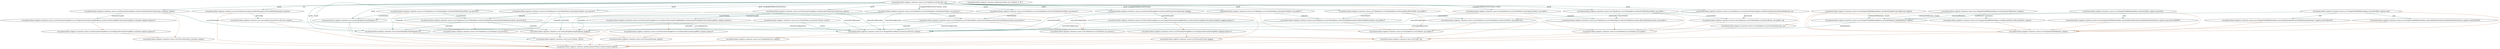 strict digraph {
    Resource0 [label="urn:pulumi:demo-registry::teastore::awsx:x:ec2:Vpc::vpc"];
    Resource0 -> Resource1 [color = "#AA6639"];
    Resource2 [label="urn:pulumi:demo-registry::teastore::awsx:x:ec2:Vpc$awsx:x:ec2:Subnet$aws:ec2/subnet:Subnet::vpc-public-1"];
    Resource2 -> Resource3 [color = "#AA6639"];
    Resource2 -> Resource4 [color = "#246C60", label = "subnetId"];
    Resource2 -> Resource5 [color = "#246C60", label = "networkConfiguration"];
    Resource6 [label="urn:pulumi:demo-registry::teastore::awsx:x:ec2:Vpc$awsx:x:ec2:Subnet$aws:ec2/routeTable:RouteTable::vpc-private-1"];
    Resource6 -> Resource7 [color = "#246C60", label = "routeTableIds"];
    Resource6 -> Resource8 [color = "#AA6639"];
    Resource6 -> Resource9 [color = "#246C60", label = "routeTableId"];
    Resource9 [label="urn:pulumi:demo-registry::teastore::awsx:x:ec2:Vpc$awsx:x:ec2:Subnet$aws:ec2/routeTableAssociation:RouteTableAssociation::vpc-private-1"];
    Resource9 -> Resource10 [color = "#246C60", label = "subnetIds"];
    Resource9 -> Resource11 [color = "#246C60", label = "subnetIds"];
    Resource9 -> Resource8 [color = "#AA6639"];
    Resource9 -> Resource5 [color = "#246C60", label = "networkConfiguration"];
    Resource4 [label="urn:pulumi:demo-registry::teastore::awsx:x:ec2:Vpc$awsx:x:ec2:Subnet$aws:ec2/routeTableAssociation:RouteTableAssociation::vpc-public-1"];
    Resource4 -> Resource3 [color = "#AA6639"];
    Resource4 -> Resource5 [color = "#246C60", label = "networkConfiguration"];
    Resource12 [label="urn:pulumi:demo-registry::teastore::awsx:x:ec2:SecurityGroup$awsx:x:ec2:EgressSecurityGroupRule$aws:ec2/securityGroupRule:SecurityGroupRule::registry-egress-0"];
    Resource12 -> Resource13 [color = "#AA6639"];
    Resource10 [label="urn:pulumi:demo-registry::teastore::aws:ec2/vpcEndpoint:VpcEndpoint::ecr"];
    Resource10 -> Resource14 [color = "#246C60"];
    Resource10 -> Resource1 [color = "#AA6639"];
    Resource11 [label="urn:pulumi:demo-registry::teastore::aws:ec2/vpcEndpoint:VpcEndpoint::logging"];
    Resource11 -> Resource14 [color = "#246C60"];
    Resource11 -> Resource1 [color = "#AA6639"];
    Resource15 [label="urn:pulumi:demo-registry::teastore::awsx:x:ecs:FargateTaskDefinition$aws:ecr/lifecyclePolicy:LifecyclePolicy::registry"];
    Resource15 -> Resource16 [color = "#AA6639"];
    Resource5 [label="urn:pulumi:demo-registry::teastore::awsx:x:ecs:FargateService$aws:ecs/service:Service::registry"];
    Resource5 -> Resource17 [color = "#AA6639"];
    Resource8 [label="urn:pulumi:demo-registry::teastore::awsx:x:ec2:Vpc$awsx:x:ec2:Subnet::vpc-private-1"];
    Resource8 -> Resource0 [color = "#AA6639"];
    Resource18 [label="urn:pulumi:demo-registry::teastore::awsx:x:ec2:SecurityGroup$aws:ec2/securityGroup:SecurityGroup::container-registry"];
    Resource18 -> Resource19 [color = "#AA6639"];
    Resource18 -> Resource20 [color = "#246C60", label = "securityGroupId"];
    Resource18 -> Resource10 [color = "#246C60", label = "securityGroupIds"];
    Resource21 [label="urn:pulumi:demo-registry::teastore::awsx:x:ec2:Vpc$awsx:x:ec2:Subnet$aws:ec2/route:Route::vpc-public-0-ig"];
    Resource21 -> Resource22 [color = "#AA6639"];
    Resource23 [label="urn:pulumi:demo-registry::teastore::awsx:x:ec2:Vpc$awsx:x:ec2:Subnet$aws:ec2/route:Route::vpc-public-1-ig"];
    Resource23 -> Resource3 [color = "#AA6639"];
    Resource24 [label="urn:pulumi:demo-registry::teastore::aws:servicediscovery/privateDnsNamespace:PrivateDnsNamespace::teastore"];
    Resource24 -> Resource1 [color = "#AA6639"];
    Resource24 -> Resource25 [color = "#246C60", label = "dnsConfig"];
    Resource26 [label="urn:pulumi:demo-registry::teastore::awsx:x:ecs:FargateTaskDefinition$aws:ecs/taskDefinition:TaskDefinition::registry"];
    Resource26 -> Resource16 [color = "#AA6639"];
    Resource26 -> Resource5 [color = "#246C60", label = "taskDefinition"];
    Resource27 [label="urn:pulumi:demo-registry::teastore::awsx:x:ec2:SecurityGroup::registry"];
    Resource27 -> Resource1 [color = "#AA6639"];
    Resource28 [label="urn:pulumi:demo-registry::teastore::awsx:x:ec2:Vpc$awsx:x:ec2:InternetGateway::vpc"];
    Resource28 -> Resource0 [color = "#AA6639"];
    Resource29 [label="urn:pulumi:demo-registry::teastore::awsx:x:ecs:FargateTaskDefinition$aws:iam/role:Role::registry-task"];
    Resource29 -> Resource26 [color = "#246C60", label = "taskRoleArn"];
    Resource29 -> Resource16 [color = "#AA6639"];
    Resource29 -> Resource30 [color = "#246C60", label = "role"];
    Resource29 -> Resource31 [color = "#246C60", label = "role"];
    Resource32 [label="urn:pulumi:demo-registry::teastore::awsx:x:ecs:FargateTaskDefinition$aws:iam/rolePolicyAttachment:RolePolicyAttachment::registry-execution-9a42f520"];
    Resource32 -> Resource16 [color = "#AA6639"];
    Resource33 [label="urn:pulumi:demo-registry::teastore::awsx:x:ec2:Vpc$awsx:x:ec2:Subnet$aws:ec2/subnet:Subnet::vpc-private-0"];
    Resource33 -> Resource34 [color = "#AA6639"];
    Resource33 -> Resource35 [color = "#246C60", label = "subnetId"];
    Resource33 -> Resource10 [color = "#246C60", label = "subnetIds"];
    Resource33 -> Resource11 [color = "#246C60", label = "subnetIds"];
    Resource33 -> Resource5 [color = "#246C60", label = "networkConfiguration"];
    Resource13 [label="urn:pulumi:demo-registry::teastore::awsx:x:ec2:SecurityGroup$awsx:x:ec2:EgressSecurityGroupRule::registry-egress-0"];
    Resource13 -> Resource27 [color = "#AA6639"];
    Resource34 [label="urn:pulumi:demo-registry::teastore::awsx:x:ec2:Vpc$awsx:x:ec2:Subnet::vpc-private-0"];
    Resource34 -> Resource0 [color = "#AA6639"];
    Resource36 [label="urn:pulumi:demo-registry::teastore::awsx:x:ec2:SecurityGroup$awsx:x:ec2:IngressSecurityGroupRule$aws:ec2/securityGroupRule:SecurityGroupRule::logging-ingress-0"];
    Resource36 -> Resource37 [color = "#AA6639"];
    Resource25 [label="urn:pulumi:demo-registry::teastore::aws:servicediscovery/service:Service::registry"];
    Resource25 -> Resource1 [color = "#AA6639"];
    Resource25 -> Resource5 [color = "#246C60", label = "serviceRegistries"];
    Resource14 [label="urn:pulumi:demo-registry::teastore::awsx:x:ecs:Cluster::cluster"];
    Resource14 -> Resource1 [color = "#AA6639"];
    Resource38 [label="urn:pulumi:demo-registry::teastore::awsx:x:ec2:Vpc$awsx:x:ec2:Subnet$aws:ec2/routeTable:RouteTable::vpc-private-0"];
    Resource38 -> Resource7 [color = "#246C60", label = "routeTableIds"];
    Resource38 -> Resource34 [color = "#AA6639"];
    Resource38 -> Resource35 [color = "#246C60", label = "routeTableId"];
    Resource39 [label="urn:pulumi:demo-registry::teastore::awsx:x:ec2:SecurityGroup$aws:ec2/securityGroup:SecurityGroup::registry"];
    Resource39 -> Resource27 [color = "#AA6639"];
    Resource39 -> Resource12 [color = "#246C60", label = "securityGroupId"];
    Resource39 -> Resource5 [color = "#246C60", label = "networkConfiguration"];
    Resource7 [label="urn:pulumi:demo-registry::teastore::aws:ec2/vpcEndpoint:VpcEndpoint::s3"];
    Resource7 -> Resource14 [color = "#246C60"];
    Resource7 -> Resource1 [color = "#AA6639"];
    Resource1 [label="urn:pulumi:demo-registry::teastore::pulumi:pulumi:Stack::teastore-demo-registry"];
    Resource40 [label="urn:pulumi:demo-registry::teastore::awsx:x:ec2:SecurityGroup::logging"];
    Resource40 -> Resource1 [color = "#AA6639"];
    Resource41 [label="urn:pulumi:demo-registry::teastore::awsx:x:ecs:FargateTaskDefinition$aws:cloudwatch/logGroup:LogGroup::registry"];
    Resource41 -> Resource26 [color = "#246C60", label = "containerDefinitions, family"];
    Resource41 -> Resource16 [color = "#AA6639"];
    Resource20 [label="urn:pulumi:demo-registry::teastore::awsx:x:ec2:SecurityGroup$awsx:x:ec2:IngressSecurityGroupRule$aws:ec2/securityGroupRule:SecurityGroupRule::container-registry-ingress-0"];
    Resource20 -> Resource42 [color = "#AA6639"];
    Resource16 [label="urn:pulumi:demo-registry::teastore::awsx:x:ecs:FargateTaskDefinition::registry"];
    Resource16 -> Resource1 [color = "#AA6639"];
    Resource43 [label="urn:pulumi:demo-registry::teastore::awsx:x:ecs:FargateTaskDefinition$aws:iam/role:Role::registry-execution"];
    Resource43 -> Resource26 [color = "#246C60", label = "executionRoleArn"];
    Resource43 -> Resource32 [color = "#246C60", label = "role"];
    Resource43 -> Resource16 [color = "#AA6639"];
    Resource44 [label="urn:pulumi:demo-registry::teastore::awsx:x:ec2:Vpc$awsx:x:ec2:Subnet$aws:ec2/subnet:Subnet::vpc-private-1"];
    Resource44 -> Resource8 [color = "#AA6639"];
    Resource44 -> Resource10 [color = "#246C60", label = "subnetIds"];
    Resource44 -> Resource11 [color = "#246C60", label = "subnetIds"];
    Resource44 -> Resource9 [color = "#246C60", label = "subnetId"];
    Resource44 -> Resource5 [color = "#246C60", label = "networkConfiguration"];
    Resource45 [label="urn:pulumi:demo-registry::teastore::awsx:x:ec2:SecurityGroup$aws:ec2/securityGroup:SecurityGroup::logging"];
    Resource45 -> Resource36 [color = "#246C60", label = "securityGroupId"];
    Resource45 -> Resource40 [color = "#AA6639"];
    Resource45 -> Resource11 [color = "#246C60", label = "securityGroupIds"];
    Resource46 [label="urn:pulumi:demo-registry::teastore::awsx:x:ecs:Cluster$aws:ecs/cluster:Cluster::cluster"];
    Resource46 -> Resource14 [color = "#AA6639"];
    Resource46 -> Resource5 [color = "#246C60", label = "cluster"];
    Resource30 [label="urn:pulumi:demo-registry::teastore::awsx:x:ecs:FargateTaskDefinition$aws:iam/rolePolicyAttachment:RolePolicyAttachment::registry-task-32be53a2"];
    Resource30 -> Resource16 [color = "#AA6639"];
    Resource47 [label="urn:pulumi:demo-registry::teastore::awsx:x:ec2:Vpc$awsx:x:ec2:Subnet$aws:ec2/subnet:Subnet::vpc-public-0"];
    Resource47 -> Resource22 [color = "#AA6639"];
    Resource47 -> Resource48 [color = "#246C60", label = "subnetId"];
    Resource47 -> Resource5 [color = "#246C60", label = "networkConfiguration"];
    Resource49 [label="urn:pulumi:demo-registry::teastore::awsx:x:ec2:Vpc$awsx:x:ec2:InternetGateway$aws:ec2/internetGateway:InternetGateway::vpc"];
    Resource49 -> Resource23 [color = "#246C60", label = "gatewayId"];
    Resource49 -> Resource21 [color = "#246C60", label = "gatewayId"];
    Resource49 -> Resource28 [color = "#AA6639"];
    Resource17 [label="urn:pulumi:demo-registry::teastore::awsx:x:ecs:FargateService::registry"];
    Resource17 -> Resource1 [color = "#AA6639"];
    Resource50 [label="urn:pulumi:demo-registry::teastore::awsx:x:ec2:Vpc$aws:ec2/vpc:Vpc::vpc"];
    Resource50 -> Resource24 [color = "#246C60", label = "vpc"];
    Resource50 -> Resource18 [color = "#246C60", label = "vpcId"];
    Resource50 -> Resource33 [color = "#246C60", label = "vpcId, assignIpv6AddressOnCreation"];
    Resource50 -> Resource7 [color = "#246C60", label = "vpcId"];
    Resource50 -> Resource38 [color = "#246C60", label = "vpcId"];
    Resource50 -> Resource39 [color = "#246C60", label = "vpcId"];
    Resource50 -> Resource44 [color = "#246C60", label = "assignIpv6AddressOnCreation, vpcId"];
    Resource50 -> Resource45 [color = "#246C60", label = "vpcId"];
    Resource50 -> Resource47 [color = "#246C60", label = "vpcId, assignIpv6AddressOnCreation"];
    Resource50 -> Resource49 [color = "#246C60", label = "vpcId"];
    Resource50 -> Resource0 [color = "#AA6639"];
    Resource50 -> Resource51 [color = "#246C60", label = "vpcId"];
    Resource50 -> Resource52 [color = "#246C60", label = "vpcId"];
    Resource50 -> Resource2 [color = "#246C60", label = "assignIpv6AddressOnCreation, vpcId"];
    Resource50 -> Resource10 [color = "#246C60", label = "vpcId"];
    Resource50 -> Resource11 [color = "#246C60", label = "vpcId"];
    Resource50 -> Resource6 [color = "#246C60", label = "vpcId"];
    Resource53 [label="urn:pulumi:demo-registry::teastore::pulumi:providers:aws::default_3_19_3"];
    Resource19 [label="urn:pulumi:demo-registry::teastore::awsx:x:ec2:SecurityGroup::container-registry"];
    Resource19 -> Resource1 [color = "#AA6639"];
    Resource22 [label="urn:pulumi:demo-registry::teastore::awsx:x:ec2:Vpc$awsx:x:ec2:Subnet::vpc-public-0"];
    Resource22 -> Resource0 [color = "#AA6639"];
    Resource54 [label="urn:pulumi:demo-registry::teastore::awsx:x:ecs:FargateTaskDefinition$aws:ecr/repository:Repository::registry"];
    Resource54 -> Resource26 [color = "#246C60", label = "containerDefinitions, family"];
    Resource54 -> Resource16 [color = "#AA6639"];
    Resource54 -> Resource15 [color = "#246C60", label = "repository"];
    Resource35 [label="urn:pulumi:demo-registry::teastore::awsx:x:ec2:Vpc$awsx:x:ec2:Subnet$aws:ec2/routeTableAssociation:RouteTableAssociation::vpc-private-0"];
    Resource35 -> Resource34 [color = "#AA6639"];
    Resource35 -> Resource10 [color = "#246C60", label = "subnetIds"];
    Resource35 -> Resource11 [color = "#246C60", label = "subnetIds"];
    Resource35 -> Resource5 [color = "#246C60", label = "networkConfiguration"];
    Resource48 [label="urn:pulumi:demo-registry::teastore::awsx:x:ec2:Vpc$awsx:x:ec2:Subnet$aws:ec2/routeTableAssociation:RouteTableAssociation::vpc-public-0"];
    Resource48 -> Resource22 [color = "#AA6639"];
    Resource48 -> Resource5 [color = "#246C60", label = "networkConfiguration"];
    Resource37 [label="urn:pulumi:demo-registry::teastore::awsx:x:ec2:SecurityGroup$awsx:x:ec2:IngressSecurityGroupRule::logging-ingress-0"];
    Resource37 -> Resource40 [color = "#AA6639"];
    Resource42 [label="urn:pulumi:demo-registry::teastore::awsx:x:ec2:SecurityGroup$awsx:x:ec2:IngressSecurityGroupRule::container-registry-ingress-0"];
    Resource42 -> Resource19 [color = "#AA6639"];
    Resource3 [label="urn:pulumi:demo-registry::teastore::awsx:x:ec2:Vpc$awsx:x:ec2:Subnet::vpc-public-1"];
    Resource3 -> Resource0 [color = "#AA6639"];
    Resource31 [label="urn:pulumi:demo-registry::teastore::awsx:x:ecs:FargateTaskDefinition$aws:iam/rolePolicyAttachment:RolePolicyAttachment::registry-task-fd1a00e5"];
    Resource31 -> Resource16 [color = "#AA6639"];
    Resource51 [label="urn:pulumi:demo-registry::teastore::awsx:x:ec2:Vpc$awsx:x:ec2:Subnet$aws:ec2/routeTable:RouteTable::vpc-public-1"];
    Resource51 -> Resource23 [color = "#246C60", label = "routeTableId"];
    Resource51 -> Resource3 [color = "#AA6639"];
    Resource51 -> Resource4 [color = "#246C60", label = "routeTableId"];
    Resource52 [label="urn:pulumi:demo-registry::teastore::awsx:x:ec2:Vpc$awsx:x:ec2:Subnet$aws:ec2/routeTable:RouteTable::vpc-public-0"];
    Resource52 -> Resource21 [color = "#246C60", label = "routeTableId"];
    Resource52 -> Resource48 [color = "#246C60", label = "routeTableId"];
    Resource52 -> Resource22 [color = "#AA6639"];
}
